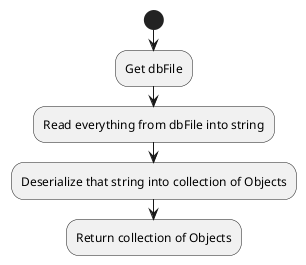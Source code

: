 @startuml
'https://plantuml.com/activity-diagram-beta

start
    :Get dbFile;

    :Read everything from dbFile into string;
    :Deserialize that string into collection of Objects;

    :Return collection of Objects;

@enduml
